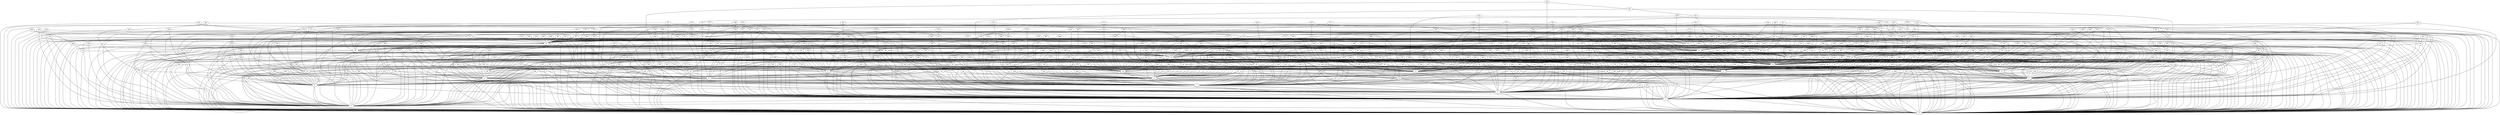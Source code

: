 /* Created by igraph 0.7.0 */
graph {
  0;
  1;
  2;
  3;
  4;
  5;
  6;
  7;
  8;
  9;
  10;
  11;
  12;
  13;
  14;
  15;
  16;
  17;
  18;
  19;
  20;
  21;
  22;
  23;
  24;
  25;
  26;
  27;
  28;
  29;
  30;
  31;
  32;
  33;
  34;
  35;
  36;
  37;
  38;
  39;
  40;
  41;
  42;
  43;
  44;
  45;
  46;
  47;
  48;
  49;
  50;
  51;
  52;
  53;
  54;
  55;
  56;
  57;
  58;
  59;
  60;
  61;
  62;
  63;
  64;
  65;
  66;
  67;
  68;
  69;
  70;
  71;
  72;
  73;
  74;
  75;
  76;
  77;
  78;
  79;
  80;
  81;
  82;
  83;
  84;
  85;
  86;
  87;
  88;
  89;
  90;
  91;
  92;
  93;
  94;
  95;
  96;
  97;
  98;
  99;
  100;
  101;
  102;
  103;
  104;
  105;
  106;
  107;
  108;
  109;
  110;
  111;
  112;
  113;
  114;
  115;
  116;
  117;
  118;
  119;
  120;
  121;
  122;
  123;
  124;
  125;
  126;
  127;
  128;
  129;
  130;
  131;
  132;
  133;
  134;
  135;
  136;
  137;
  138;
  139;
  140;
  141;
  142;
  143;
  144;
  145;
  146;
  147;
  148;
  149;
  150;
  151;
  152;
  153;
  154;
  155;
  156;
  157;
  158;
  159;
  160;
  161;
  162;
  163;
  164;
  165;
  166;
  167;
  168;
  169;
  170;
  171;
  172;
  173;
  174;
  175;
  176;
  177;
  178;
  179;
  180;
  181;
  182;
  183;
  184;
  185;
  186;
  187;
  188;
  189;
  190;
  191;
  192;
  193;
  194;
  195;
  196;
  197;
  198;
  199;
  200;
  201;
  202;
  203;
  204;
  205;
  206;
  207;
  208;
  209;
  210;
  211;
  212;
  213;
  214;
  215;
  216;
  217;
  218;
  219;
  220;
  221;
  222;
  223;
  224;
  225;
  226;
  227;
  228;
  229;
  230;
  231;
  232;
  233;
  234;
  235;
  236;
  237;
  238;
  239;
  240;
  241;
  242;
  243;
  244;
  245;
  246;
  247;
  248;
  249;
  250;
  251;
  252;
  253;
  254;
  255;
  256;
  257;
  258;
  259;
  260;
  261;
  262;
  263;
  264;
  265;
  266;
  267;
  268;
  269;
  270;
  271;
  272;
  273;
  274;
  275;
  276;
  277;
  278;
  279;
  280;
  281;
  282;
  283;
  284;
  285;
  286;
  287;
  288;
  289;
  290;
  291;
  292;
  293;
  294;
  295;
  296;
  297;
  298;
  299;
  300;
  301;
  302;
  303;
  304;
  305;
  306;
  307;
  308;
  309;
  310;
  311;
  312;
  313;
  314;
  315;
  316;
  317;
  318;
  319;
  320;
  321;
  322;
  323;
  324;
  325;
  326;
  327;
  328;
  329;
  330;
  331;
  332;
  333;
  334;
  335;
  336;
  337;
  338;
  339;
  340;
  341;
  342;
  343;
  344;
  345;
  346;
  347;
  348;
  349;
  350;
  351;
  352;
  353;
  354;
  355;
  356;
  357;
  358;
  359;
  360;
  361;
  362;
  363;
  364;
  365;
  366;
  367;
  368;
  369;
  370;
  371;
  372;
  373;
  374;
  375;
  376;
  377;
  378;
  379;
  380;
  381;
  382;
  383;
  384;
  385;
  386;
  387;
  388;
  389;
  390;
  391;
  392;
  393;
  394;
  395;
  396;
  397;
  398;
  399;
  400;
  401;
  402;
  403;
  404;
  405;
  406;
  407;
  408;
  409;
  410;
  411;
  412;
  413;
  414;
  415;
  416;
  417;
  418;
  419;
  420;
  421;
  422;
  423;
  424;
  425;
  426;
  427;
  428;
  429;
  430;
  431;
  432;
  433;
  434;
  435;
  436;
  437;
  438;
  439;
  440;
  441;
  442;
  443;
  444;
  445;
  446;
  447;
  448;
  449;
  450;
  451;
  452;
  453;
  454;
  455;
  456;
  457;
  458;
  459;
  460;
  461;
  462;
  463;
  464;
  465;
  466;
  467;
  468;
  469;
  470;
  471;
  472;
  473;
  474;
  475;
  476;
  477;
  478;
  479;
  480;
  481;
  482;
  483;
  484;
  485;
  486;
  487;
  488;
  489;
  490;
  491;
  492;
  493;
  494;
  495;
  496;
  497;
  498;
  499;

  1 -- 0;
  2 -- 0;
  3 -- 0;
  4 -- 0;
  5 -- 0;
  6 -- 0;
  7 -- 0;
  8 -- 0;
  9 -- 0;
  11 -- 0;
  12 -- 0;
  13 -- 0;
  14 -- 0;
  16 -- 0;
  17 -- 0;
  18 -- 0;
  19 -- 0;
  20 -- 0;
  21 -- 0;
  22 -- 0;
  23 -- 0;
  24 -- 0;
  25 -- 0;
  26 -- 0;
  27 -- 0;
  29 -- 0;
  30 -- 0;
  31 -- 0;
  32 -- 0;
  34 -- 0;
  36 -- 0;
  38 -- 0;
  39 -- 0;
  40 -- 0;
  42 -- 0;
  43 -- 0;
  45 -- 0;
  47 -- 0;
  50 -- 0;
  52 -- 0;
  54 -- 0;
  55 -- 0;
  59 -- 0;
  60 -- 0;
  61 -- 0;
  62 -- 0;
  65 -- 0;
  71 -- 0;
  72 -- 0;
  73 -- 0;
  75 -- 0;
  78 -- 0;
  79 -- 0;
  80 -- 0;
  81 -- 0;
  84 -- 0;
  87 -- 0;
  91 -- 0;
  94 -- 0;
  99 -- 0;
  100 -- 0;
  101 -- 0;
  102 -- 0;
  104 -- 0;
  106 -- 0;
  107 -- 0;
  108 -- 0;
  109 -- 0;
  111 -- 0;
  112 -- 0;
  115 -- 0;
  117 -- 0;
  118 -- 0;
  120 -- 0;
  124 -- 0;
  126 -- 0;
  128 -- 0;
  130 -- 0;
  131 -- 0;
  133 -- 0;
  135 -- 0;
  138 -- 0;
  143 -- 0;
  144 -- 0;
  147 -- 0;
  150 -- 0;
  155 -- 0;
  156 -- 0;
  158 -- 0;
  161 -- 0;
  162 -- 0;
  165 -- 0;
  166 -- 0;
  172 -- 0;
  176 -- 0;
  179 -- 0;
  182 -- 0;
  185 -- 0;
  191 -- 0;
  193 -- 0;
  194 -- 0;
  199 -- 0;
  202 -- 0;
  204 -- 0;
  205 -- 0;
  207 -- 0;
  209 -- 0;
  214 -- 0;
  219 -- 0;
  220 -- 0;
  229 -- 0;
  232 -- 0;
  233 -- 0;
  238 -- 0;
  242 -- 0;
  245 -- 0;
  246 -- 0;
  247 -- 0;
  250 -- 0;
  252 -- 0;
  256 -- 0;
  257 -- 0;
  259 -- 0;
  260 -- 0;
  262 -- 0;
  263 -- 0;
  268 -- 0;
  269 -- 0;
  271 -- 0;
  273 -- 0;
  275 -- 0;
  276 -- 0;
  281 -- 0;
  282 -- 0;
  283 -- 0;
  284 -- 0;
  290 -- 0;
  296 -- 0;
  300 -- 0;
  310 -- 0;
  311 -- 0;
  312 -- 0;
  318 -- 0;
  320 -- 0;
  327 -- 0;
  328 -- 0;
  336 -- 0;
  341 -- 0;
  342 -- 0;
  344 -- 0;
  346 -- 0;
  350 -- 0;
  352 -- 0;
  353 -- 0;
  366 -- 0;
  369 -- 0;
  370 -- 0;
  381 -- 0;
  384 -- 0;
  396 -- 0;
  402 -- 0;
  404 -- 0;
  414 -- 0;
  425 -- 0;
  432 -- 0;
  434 -- 0;
  435 -- 0;
  442 -- 0;
  447 -- 0;
  448 -- 0;
  456 -- 0;
  462 -- 0;
  464 -- 0;
  469 -- 0;
  472 -- 0;
  473 -- 0;
  474 -- 0;
  476 -- 0;
  480 -- 0;
  482 -- 0;
  487 -- 0;
  490 -- 0;
  493 -- 0;
  494 -- 0;
  496 -- 0;
  2 -- 1;
  3 -- 1;
  4 -- 1;
  6 -- 1;
  9 -- 1;
  10 -- 1;
  15 -- 1;
  17 -- 1;
  28 -- 1;
  39 -- 1;
  52 -- 1;
  53 -- 1;
  64 -- 1;
  67 -- 1;
  82 -- 1;
  90 -- 1;
  91 -- 1;
  96 -- 1;
  115 -- 1;
  131 -- 1;
  132 -- 1;
  134 -- 1;
  139 -- 1;
  141 -- 1;
  176 -- 1;
  190 -- 1;
  192 -- 1;
  194 -- 1;
  197 -- 1;
  200 -- 1;
  210 -- 1;
  215 -- 1;
  226 -- 1;
  238 -- 1;
  265 -- 1;
  279 -- 1;
  286 -- 1;
  289 -- 1;
  298 -- 1;
  303 -- 1;
  325 -- 1;
  335 -- 1;
  345 -- 1;
  352 -- 1;
  353 -- 1;
  356 -- 1;
  358 -- 1;
  374 -- 1;
  376 -- 1;
  383 -- 1;
  428 -- 1;
  433 -- 1;
  437 -- 1;
  456 -- 1;
  463 -- 1;
  486 -- 1;
  494 -- 1;
  3 -- 2;
  4 -- 2;
  5 -- 2;
  6 -- 2;
  7 -- 2;
  8 -- 2;
  11 -- 2;
  20 -- 2;
  22 -- 2;
  23 -- 2;
  26 -- 2;
  30 -- 2;
  32 -- 2;
  33 -- 2;
  35 -- 2;
  36 -- 2;
  46 -- 2;
  47 -- 2;
  48 -- 2;
  50 -- 2;
  57 -- 2;
  60 -- 2;
  68 -- 2;
  72 -- 2;
  80 -- 2;
  83 -- 2;
  85 -- 2;
  93 -- 2;
  106 -- 2;
  110 -- 2;
  113 -- 2;
  114 -- 2;
  116 -- 2;
  125 -- 2;
  127 -- 2;
  130 -- 2;
  133 -- 2;
  140 -- 2;
  142 -- 2;
  148 -- 2;
  149 -- 2;
  156 -- 2;
  179 -- 2;
  181 -- 2;
  183 -- 2;
  184 -- 2;
  199 -- 2;
  212 -- 2;
  216 -- 2;
  217 -- 2;
  219 -- 2;
  227 -- 2;
  231 -- 2;
  232 -- 2;
  235 -- 2;
  243 -- 2;
  249 -- 2;
  254 -- 2;
  255 -- 2;
  266 -- 2;
  269 -- 2;
  273 -- 2;
  279 -- 2;
  280 -- 2;
  291 -- 2;
  297 -- 2;
  304 -- 2;
  305 -- 2;
  314 -- 2;
  320 -- 2;
  329 -- 2;
  330 -- 2;
  334 -- 2;
  339 -- 2;
  357 -- 2;
  358 -- 2;
  359 -- 2;
  360 -- 2;
  371 -- 2;
  373 -- 2;
  383 -- 2;
  387 -- 2;
  399 -- 2;
  401 -- 2;
  407 -- 2;
  408 -- 2;
  413 -- 2;
  417 -- 2;
  418 -- 2;
  421 -- 2;
  426 -- 2;
  427 -- 2;
  428 -- 2;
  436 -- 2;
  439 -- 2;
  447 -- 2;
  451 -- 2;
  458 -- 2;
  462 -- 2;
  473 -- 2;
  475 -- 2;
  478 -- 2;
  481 -- 2;
  483 -- 2;
  5 -- 3;
  7 -- 3;
  12 -- 3;
  20 -- 3;
  32 -- 3;
  40 -- 3;
  42 -- 3;
  53 -- 3;
  55 -- 3;
  64 -- 3;
  65 -- 3;
  69 -- 3;
  79 -- 3;
  84 -- 3;
  85 -- 3;
  101 -- 3;
  107 -- 3;
  127 -- 3;
  135 -- 3;
  146 -- 3;
  152 -- 3;
  159 -- 3;
  167 -- 3;
  179 -- 3;
  185 -- 3;
  187 -- 3;
  203 -- 3;
  205 -- 3;
  225 -- 3;
  226 -- 3;
  243 -- 3;
  250 -- 3;
  270 -- 3;
  274 -- 3;
  302 -- 3;
  308 -- 3;
  315 -- 3;
  319 -- 3;
  323 -- 3;
  359 -- 3;
  369 -- 3;
  388 -- 3;
  409 -- 3;
  410 -- 3;
  418 -- 3;
  432 -- 3;
  433 -- 3;
  441 -- 3;
  455 -- 3;
  473 -- 3;
  476 -- 3;
  489 -- 3;
  494 -- 3;
  35 -- 4;
  45 -- 4;
  49 -- 4;
  58 -- 4;
  60 -- 4;
  61 -- 4;
  78 -- 4;
  87 -- 4;
  115 -- 4;
  154 -- 4;
  164 -- 4;
  182 -- 4;
  201 -- 4;
  206 -- 4;
  215 -- 4;
  218 -- 4;
  313 -- 4;
  333 -- 4;
  396 -- 4;
  435 -- 4;
  486 -- 4;
  13 -- 5;
  14 -- 5;
  21 -- 5;
  33 -- 5;
  35 -- 5;
  41 -- 5;
  50 -- 5;
  58 -- 5;
  66 -- 5;
  71 -- 5;
  86 -- 5;
  89 -- 5;
  93 -- 5;
  122 -- 5;
  130 -- 5;
  137 -- 5;
  138 -- 5;
  142 -- 5;
  149 -- 5;
  151 -- 5;
  163 -- 5;
  180 -- 5;
  196 -- 5;
  201 -- 5;
  204 -- 5;
  236 -- 5;
  250 -- 5;
  293 -- 5;
  305 -- 5;
  317 -- 5;
  344 -- 5;
  350 -- 5;
  366 -- 5;
  393 -- 5;
  420 -- 5;
  423 -- 5;
  426 -- 5;
  436 -- 5;
  457 -- 5;
  460 -- 5;
  471 -- 5;
  472 -- 5;
  474 -- 5;
  477 -- 5;
  18 -- 6;
  24 -- 6;
  27 -- 6;
  28 -- 6;
  49 -- 6;
  51 -- 6;
  64 -- 6;
  82 -- 6;
  85 -- 6;
  92 -- 6;
  124 -- 6;
  143 -- 6;
  153 -- 6;
  169 -- 6;
  174 -- 6;
  196 -- 6;
  200 -- 6;
  207 -- 6;
  248 -- 6;
  259 -- 6;
  264 -- 6;
  265 -- 6;
  289 -- 6;
  290 -- 6;
  331 -- 6;
  332 -- 6;
  400 -- 6;
  401 -- 6;
  412 -- 6;
  420 -- 6;
  425 -- 6;
  449 -- 6;
  459 -- 6;
  475 -- 6;
  485 -- 6;
  8 -- 7;
  9 -- 7;
  11 -- 7;
  15 -- 7;
  16 -- 7;
  19 -- 7;
  22 -- 7;
  23 -- 7;
  24 -- 7;
  29 -- 7;
  39 -- 7;
  46 -- 7;
  49 -- 7;
  54 -- 7;
  55 -- 7;
  67 -- 7;
  70 -- 7;
  73 -- 7;
  82 -- 7;
  97 -- 7;
  99 -- 7;
  109 -- 7;
  113 -- 7;
  123 -- 7;
  129 -- 7;
  161 -- 7;
  164 -- 7;
  173 -- 7;
  175 -- 7;
  177 -- 7;
  186 -- 7;
  188 -- 7;
  189 -- 7;
  197 -- 7;
  214 -- 7;
  239 -- 7;
  249 -- 7;
  256 -- 7;
  261 -- 7;
  271 -- 7;
  276 -- 7;
  283 -- 7;
  290 -- 7;
  303 -- 7;
  314 -- 7;
  317 -- 7;
  328 -- 7;
  360 -- 7;
  363 -- 7;
  386 -- 7;
  395 -- 7;
  406 -- 7;
  412 -- 7;
  434 -- 7;
  441 -- 7;
  444 -- 7;
  469 -- 7;
  496 -- 7;
  499 -- 7;
  10 -- 8;
  17 -- 8;
  18 -- 8;
  31 -- 8;
  74 -- 8;
  98 -- 8;
  102 -- 8;
  163 -- 8;
  169 -- 8;
  170 -- 8;
  177 -- 8;
  180 -- 8;
  188 -- 8;
  190 -- 8;
  193 -- 8;
  209 -- 8;
  210 -- 8;
  211 -- 8;
  212 -- 8;
  218 -- 8;
  238 -- 8;
  281 -- 8;
  292 -- 8;
  307 -- 8;
  309 -- 8;
  356 -- 8;
  381 -- 8;
  392 -- 8;
  393 -- 8;
  403 -- 8;
  405 -- 8;
  408 -- 8;
  410 -- 8;
  417 -- 8;
  420 -- 8;
  427 -- 8;
  458 -- 8;
  479 -- 8;
  10 -- 9;
  12 -- 9;
  25 -- 9;
  26 -- 9;
  29 -- 9;
  36 -- 9;
  38 -- 9;
  44 -- 9;
  46 -- 9;
  74 -- 9;
  77 -- 9;
  98 -- 9;
  107 -- 9;
  114 -- 9;
  146 -- 9;
  157 -- 9;
  184 -- 9;
  189 -- 9;
  198 -- 9;
  201 -- 9;
  204 -- 9;
  218 -- 9;
  223 -- 9;
  230 -- 9;
  244 -- 9;
  255 -- 9;
  260 -- 9;
  265 -- 9;
  267 -- 9;
  270 -- 9;
  277 -- 9;
  293 -- 9;
  301 -- 9;
  306 -- 9;
  324 -- 9;
  326 -- 9;
  337 -- 9;
  357 -- 9;
  382 -- 9;
  389 -- 9;
  391 -- 9;
  399 -- 9;
  404 -- 9;
  421 -- 9;
  440 -- 9;
  461 -- 9;
  468 -- 9;
  484 -- 9;
  486 -- 9;
  495 -- 9;
  16 -- 11;
  65 -- 11;
  119 -- 11;
  125 -- 11;
  126 -- 11;
  137 -- 11;
  140 -- 11;
  148 -- 11;
  158 -- 11;
  173 -- 11;
  184 -- 11;
  207 -- 11;
  239 -- 11;
  248 -- 11;
  314 -- 11;
  318 -- 11;
  321 -- 11;
  352 -- 11;
  398 -- 11;
  424 -- 11;
  457 -- 11;
  461 -- 11;
  499 -- 11;
  13 -- 12;
  14 -- 12;
  21 -- 12;
  37 -- 12;
  38 -- 12;
  41 -- 12;
  44 -- 12;
  51 -- 12;
  54 -- 12;
  69 -- 12;
  70 -- 12;
  105 -- 12;
  117 -- 12;
  118 -- 12;
  119 -- 12;
  123 -- 12;
  136 -- 12;
  148 -- 12;
  165 -- 12;
  180 -- 12;
  196 -- 12;
  206 -- 12;
  208 -- 12;
  210 -- 12;
  220 -- 12;
  224 -- 12;
  228 -- 12;
  311 -- 12;
  386 -- 12;
  399 -- 12;
  422 -- 12;
  454 -- 12;
  455 -- 12;
  457 -- 12;
  497 -- 12;
  498 -- 12;
  15 -- 13;
  42 -- 13;
  100 -- 13;
  155 -- 13;
  168 -- 13;
  370 -- 13;
  477 -- 13;
  25 -- 14;
  27 -- 14;
  34 -- 14;
  37 -- 14;
  57 -- 14;
  62 -- 14;
  63 -- 14;
  67 -- 14;
  68 -- 14;
  76 -- 14;
  77 -- 14;
  83 -- 14;
  87 -- 14;
  95 -- 14;
  96 -- 14;
  98 -- 14;
  101 -- 14;
  103 -- 14;
  120 -- 14;
  124 -- 14;
  139 -- 14;
  143 -- 14;
  157 -- 14;
  168 -- 14;
  170 -- 14;
  173 -- 14;
  202 -- 14;
  213 -- 14;
  220 -- 14;
  241 -- 14;
  258 -- 14;
  261 -- 14;
  288 -- 14;
  309 -- 14;
  313 -- 14;
  322 -- 14;
  323 -- 14;
  338 -- 14;
  348 -- 14;
  374 -- 14;
  378 -- 14;
  384 -- 14;
  417 -- 14;
  429 -- 14;
  445 -- 14;
  447 -- 14;
  465 -- 14;
  467 -- 14;
  487 -- 14;
  488 -- 14;
  493 -- 14;
  495 -- 14;
  498 -- 14;
  19 -- 15;
  34 -- 15;
  40 -- 15;
  45 -- 15;
  52 -- 15;
  104 -- 15;
  108 -- 15;
  111 -- 15;
  128 -- 15;
  140 -- 15;
  155 -- 15;
  194 -- 15;
  322 -- 15;
  335 -- 15;
  391 -- 15;
  392 -- 15;
  409 -- 15;
  421 -- 15;
  423 -- 15;
  430 -- 15;
  433 -- 15;
  487 -- 15;
  76 -- 16;
  116 -- 16;
  178 -- 16;
  230 -- 16;
  251 -- 16;
  418 -- 16;
  31 -- 17;
  41 -- 17;
  47 -- 17;
  56 -- 17;
  58 -- 17;
  92 -- 17;
  99 -- 17;
  105 -- 17;
  147 -- 17;
  167 -- 17;
  181 -- 17;
  198 -- 17;
  208 -- 17;
  234 -- 17;
  240 -- 17;
  264 -- 17;
  331 -- 17;
  354 -- 17;
  367 -- 17;
  388 -- 17;
  401 -- 17;
  427 -- 17;
  439 -- 17;
  449 -- 17;
  454 -- 17;
  217 -- 18;
  310 -- 18;
  75 -- 22;
  327 -- 22;
  28 -- 24;
  30 -- 24;
  66 -- 24;
  78 -- 24;
  88 -- 24;
  97 -- 24;
  103 -- 24;
  105 -- 24;
  167 -- 24;
  172 -- 24;
  182 -- 24;
  195 -- 24;
  229 -- 24;
  315 -- 24;
  339 -- 24;
  341 -- 24;
  362 -- 24;
  398 -- 24;
  411 -- 24;
  439 -- 24;
  63 -- 25;
  100 -- 25;
  110 -- 25;
  149 -- 25;
  192 -- 25;
  328 -- 25;
  448 -- 25;
  452 -- 25;
  466 -- 25;
  482 -- 25;
  493 -- 25;
  94 -- 26;
  95 -- 26;
  159 -- 26;
  274 -- 26;
  415 -- 26;
  59 -- 27;
  102 -- 27;
  132 -- 27;
  138 -- 27;
  145 -- 27;
  237 -- 27;
  260 -- 27;
  272 -- 27;
  285 -- 27;
  288 -- 27;
  291 -- 27;
  294 -- 27;
  312 -- 27;
  371 -- 27;
  404 -- 27;
  450 -- 27;
  463 -- 27;
  465 -- 27;
  73 -- 28;
  112 -- 28;
  135 -- 28;
  156 -- 28;
  164 -- 28;
  165 -- 28;
  316 -- 28;
  346 -- 28;
  375 -- 28;
  431 -- 28;
  33 -- 29;
  43 -- 29;
  57 -- 29;
  70 -- 29;
  76 -- 29;
  86 -- 29;
  88 -- 29;
  104 -- 29;
  121 -- 29;
  129 -- 29;
  161 -- 29;
  183 -- 29;
  187 -- 29;
  192 -- 29;
  226 -- 29;
  234 -- 29;
  245 -- 29;
  270 -- 29;
  319 -- 29;
  341 -- 29;
  389 -- 29;
  444 -- 29;
  460 -- 29;
  467 -- 29;
  470 -- 29;
  472 -- 29;
  44 -- 30;
  51 -- 30;
  71 -- 30;
  121 -- 30;
  128 -- 30;
  144 -- 30;
  186 -- 30;
  223 -- 30;
  303 -- 30;
  318 -- 30;
  359 -- 30;
  431 -- 30;
  136 -- 31;
  53 -- 32;
  88 -- 32;
  216 -- 32;
  280 -- 32;
  288 -- 32;
  354 -- 32;
  440 -- 32;
  497 -- 32;
  43 -- 34;
  56 -- 34;
  80 -- 34;
  90 -- 34;
  97 -- 34;
  113 -- 34;
  118 -- 34;
  174 -- 34;
  178 -- 34;
  195 -- 34;
  200 -- 34;
  224 -- 34;
  244 -- 34;
  268 -- 34;
  299 -- 34;
  334 -- 34;
  340 -- 34;
  342 -- 34;
  348 -- 34;
  391 -- 34;
  478 -- 34;
  496 -- 34;
  48 -- 35;
  160 -- 35;
  295 -- 35;
  445 -- 35;
  468 -- 35;
  37 -- 36;
  81 -- 36;
  84 -- 36;
  172 -- 36;
  235 -- 36;
  249 -- 36;
  334 -- 36;
  366 -- 36;
  48 -- 37;
  96 -- 37;
  162 -- 38;
  211 -- 38;
  257 -- 38;
  283 -- 38;
  330 -- 38;
  402 -- 38;
  56 -- 39;
  61 -- 40;
  62 -- 40;
  185 -- 40;
  247 -- 40;
  309 -- 40;
  134 -- 41;
  136 -- 41;
  145 -- 41;
  154 -- 41;
  278 -- 41;
  362 -- 41;
  403 -- 41;
  429 -- 41;
  79 -- 42;
  160 -- 42;
  395 -- 42;
  396 -- 42;
  409 -- 42;
  158 -- 43;
  213 -- 43;
  302 -- 43;
  304 -- 43;
  386 -- 43;
  395 -- 43;
  86 -- 44;
  216 -- 44;
  230 -- 44;
  372 -- 44;
  377 -- 44;
  400 -- 44;
  246 -- 46;
  141 -- 47;
  452 -- 47;
  95 -- 48;
  134 -- 48;
  63 -- 49;
  68 -- 49;
  69 -- 49;
  81 -- 49;
  108 -- 49;
  153 -- 49;
  154 -- 49;
  190 -- 49;
  208 -- 49;
  329 -- 49;
  349 -- 49;
  363 -- 49;
  392 -- 49;
  465 -- 49;
  471 -- 49;
  186 -- 50;
  239 -- 50;
  379 -- 50;
  419 -- 50;
  434 -- 50;
  449 -- 50;
  464 -- 50;
  479 -- 50;
  103 -- 52;
  122 -- 52;
  160 -- 52;
  191 -- 52;
  271 -- 52;
  272 -- 52;
  287 -- 52;
  413 -- 52;
  424 -- 52;
  456 -- 52;
  59 -- 53;
  121 -- 53;
  151 -- 53;
  242 -- 53;
  254 -- 53;
  339 -- 53;
  343 -- 53;
  491 -- 53;
  498 -- 53;
  378 -- 54;
  144 -- 55;
  146 -- 55;
  150 -- 55;
  169 -- 55;
  189 -- 55;
  222 -- 55;
  252 -- 55;
  255 -- 55;
  326 -- 55;
  330 -- 55;
  370 -- 55;
  408 -- 55;
  446 -- 55;
  77 -- 56;
  263 -- 56;
  284 -- 56;
  299 -- 56;
  331 -- 56;
  385 -- 56;
  419 -- 56;
  481 -- 57;
  74 -- 58;
  141 -- 58;
  206 -- 58;
  221 -- 58;
  292 -- 58;
  310 -- 58;
  337 -- 58;
  385 -- 58;
  490 -- 58;
  111 -- 59;
  137 -- 59;
  246 -- 59;
  307 -- 59;
  363 -- 59;
  411 -- 59;
  463 -- 59;
  75 -- 60;
  224 -- 60;
  293 -- 60;
  451 -- 60;
  66 -- 61;
  83 -- 61;
  90 -- 61;
  91 -- 61;
  92 -- 61;
  93 -- 61;
  114 -- 61;
  116 -- 61;
  123 -- 61;
  133 -- 61;
  159 -- 61;
  168 -- 61;
  171 -- 61;
  195 -- 61;
  227 -- 61;
  231 -- 61;
  232 -- 61;
  244 -- 61;
  263 -- 61;
  267 -- 61;
  268 -- 61;
  286 -- 61;
  292 -- 61;
  294 -- 61;
  297 -- 61;
  304 -- 61;
  317 -- 61;
  320 -- 61;
  347 -- 61;
  353 -- 61;
  469 -- 61;
  89 -- 63;
  177 -- 63;
  245 -- 63;
  282 -- 63;
  295 -- 63;
  416 -- 63;
  89 -- 64;
  106 -- 64;
  157 -- 64;
  233 -- 64;
  261 -- 64;
  289 -- 64;
  380 -- 64;
  414 -- 64;
  470 -- 64;
  125 -- 66;
  132 -- 66;
  142 -- 66;
  191 -- 66;
  237 -- 67;
  248 -- 67;
  436 -- 67;
  407 -- 68;
  437 -- 68;
  440 -- 68;
  151 -- 69;
  225 -- 69;
  241 -- 69;
  243 -- 69;
  301 -- 69;
  362 -- 69;
  375 -- 69;
  406 -- 69;
  484 -- 69;
  72 -- 71;
  298 -- 71;
  321 -- 71;
  467 -- 71;
  94 -- 72;
  119 -- 72;
  296 -- 72;
  481 -- 72;
  139 -- 73;
  235 -- 73;
  301 -- 73;
  364 -- 73;
  379 -- 73;
  382 -- 73;
  413 -- 73;
  438 -- 73;
  445 -- 73;
  171 -- 75;
  242 -- 75;
  252 -- 75;
  254 -- 75;
  429 -- 75;
  236 -- 76;
  251 -- 76;
  147 -- 78;
  110 -- 79;
  237 -- 79;
  178 -- 80;
  217 -- 80;
  381 -- 80;
  109 -- 81;
  120 -- 81;
  129 -- 81;
  175 -- 81;
  222 -- 81;
  228 -- 81;
  267 -- 81;
  274 -- 81;
  275 -- 81;
  329 -- 81;
  340 -- 81;
  343 -- 81;
  349 -- 81;
  384 -- 81;
  423 -- 81;
  453 -- 81;
  492 -- 81;
  233 -- 82;
  298 -- 82;
  485 -- 82;
  480 -- 83;
  171 -- 84;
  221 -- 84;
  275 -- 84;
  126 -- 85;
  131 -- 85;
  187 -- 85;
  162 -- 86;
  203 -- 86;
  410 -- 86;
  166 -- 87;
  176 -- 87;
  316 -- 87;
  326 -- 87;
  336 -- 87;
  397 -- 87;
  419 -- 87;
  117 -- 89;
  112 -- 91;
  276 -- 91;
  355 -- 91;
  442 -- 91;
  258 -- 92;
  376 -- 92;
  266 -- 94;
  214 -- 95;
  240 -- 95;
  294 -- 95;
  378 -- 95;
  387 -- 95;
  414 -- 95;
  145 -- 97;
  175 -- 97;
  361 -- 97;
  247 -- 98;
  367 -- 98;
  228 -- 99;
  253 -- 99;
  390 -- 101;
  229 -- 102;
  357 -- 102;
  364 -- 102;
  174 -- 105;
  432 -- 106;
  127 -- 107;
  349 -- 107;
  394 -- 107;
  383 -- 109;
  221 -- 110;
  488 -- 110;
  340 -- 112;
  183 -- 114;
  281 -- 114;
  354 -- 114;
  358 -- 114;
  373 -- 114;
  277 -- 115;
  355 -- 115;
  356 -- 115;
  368 -- 115;
  452 -- 115;
  122 -- 116;
  166 -- 118;
  222 -- 118;
  262 -- 118;
  327 -- 118;
  430 -- 118;
  454 -- 118;
  153 -- 120;
  203 -- 120;
  315 -- 122;
  152 -- 126;
  199 -- 126;
  198 -- 127;
  236 -- 127;
  253 -- 127;
  364 -- 127;
  403 -- 127;
  437 -- 127;
  441 -- 127;
  150 -- 128;
  163 -- 128;
  197 -- 128;
  321 -- 128;
  346 -- 128;
  393 -- 128;
  430 -- 128;
  264 -- 129;
  291 -- 129;
  369 -- 129;
  188 -- 131;
  446 -- 131;
  170 -- 132;
  335 -- 132;
  279 -- 133;
  375 -- 135;
  422 -- 135;
  489 -- 136;
  212 -- 138;
  485 -- 138;
  251 -- 140;
  347 -- 140;
  372 -- 141;
  306 -- 143;
  256 -- 144;
  152 -- 145;
  345 -- 146;
  225 -- 149;
  202 -- 152;
  278 -- 152;
  438 -- 152;
  499 -- 152;
  336 -- 153;
  231 -- 155;
  351 -- 155;
  461 -- 155;
  416 -- 159;
  450 -- 159;
  282 -- 160;
  278 -- 166;
  295 -- 167;
  311 -- 167;
  181 -- 168;
  240 -- 168;
  253 -- 168;
  287 -- 168;
  325 -- 168;
  344 -- 168;
  402 -- 168;
  415 -- 168;
  305 -- 169;
  302 -- 170;
  296 -- 172;
  215 -- 173;
  345 -- 173;
  442 -- 173;
  213 -- 176;
  269 -- 176;
  219 -- 177;
  324 -- 177;
  193 -- 179;
  446 -- 179;
  479 -- 179;
  297 -- 182;
  368 -- 182;
  223 -- 183;
  374 -- 183;
  453 -- 183;
  209 -- 184;
  257 -- 189;
  287 -- 189;
  300 -- 190;
  428 -- 190;
  211 -- 191;
  424 -- 192;
  470 -- 193;
  227 -- 194;
  379 -- 194;
  412 -- 195;
  425 -- 196;
  205 -- 197;
  332 -- 197;
  338 -- 197;
  360 -- 197;
  262 -- 198;
  377 -- 198;
  443 -- 198;
  438 -- 199;
  365 -- 200;
  394 -- 202;
  273 -- 203;
  285 -- 203;
  313 -- 203;
  355 -- 203;
  266 -- 204;
  342 -- 204;
  397 -- 204;
  338 -- 206;
  397 -- 206;
  234 -- 208;
  308 -- 210;
  405 -- 210;
  483 -- 210;
  316 -- 213;
  272 -- 214;
  333 -- 214;
  347 -- 215;
  286 -- 218;
  350 -- 219;
  443 -- 219;
  323 -- 220;
  388 -- 222;
  405 -- 222;
  325 -- 226;
  337 -- 226;
  474 -- 226;
  489 -- 228;
  488 -- 230;
  308 -- 231;
  382 -- 231;
  451 -- 233;
  241 -- 234;
  351 -- 234;
  471 -- 236;
  324 -- 238;
  371 -- 238;
  406 -- 238;
  277 -- 241;
  285 -- 241;
  307 -- 241;
  322 -- 241;
  368 -- 241;
  400 -- 241;
  435 -- 241;
  444 -- 241;
  459 -- 241;
  450 -- 244;
  475 -- 244;
  306 -- 246;
  259 -- 247;
  377 -- 253;
  443 -- 253;
  387 -- 255;
  258 -- 256;
  284 -- 256;
  376 -- 260;
  390 -- 260;
  477 -- 260;
  380 -- 262;
  407 -- 262;
  280 -- 263;
  480 -- 269;
  312 -- 270;
  299 -- 271;
  422 -- 274;
  300 -- 279;
  372 -- 279;
  380 -- 281;
  332 -- 284;
  455 -- 286;
  365 -- 290;
  415 -- 295;
  319 -- 296;
  361 -- 296;
  390 -- 296;
  462 -- 298;
  373 -- 299;
  361 -- 302;
  351 -- 307;
  484 -- 307;
  348 -- 308;
  333 -- 314;
  492 -- 318;
  460 -- 321;
  483 -- 321;
  367 -- 329;
  491 -- 329;
  343 -- 331;
  365 -- 331;
  431 -- 333;
  385 -- 335;
  389 -- 337;
  416 -- 337;
  394 -- 339;
  459 -- 342;
  411 -- 350;
  448 -- 351;
  458 -- 354;
  464 -- 355;
  398 -- 358;
  492 -- 361;
  491 -- 376;
  426 -- 395;
  466 -- 415;
  478 -- 415;
  497 -- 422;
  453 -- 430;
  482 -- 430;
  466 -- 455;
  495 -- 460;
  468 -- 465;
  476 -- 475;
  490 -- 485;
}
